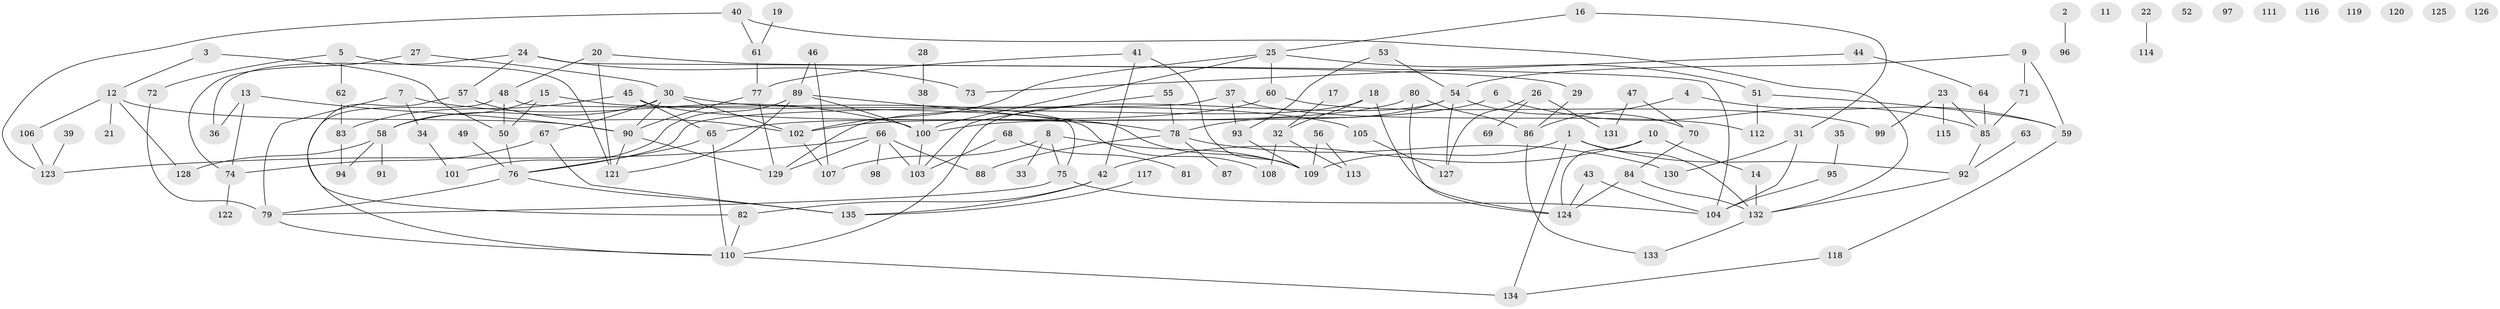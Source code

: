 // Generated by graph-tools (version 1.1) at 2025/00/03/09/25 03:00:40]
// undirected, 135 vertices, 182 edges
graph export_dot {
graph [start="1"]
  node [color=gray90,style=filled];
  1;
  2;
  3;
  4;
  5;
  6;
  7;
  8;
  9;
  10;
  11;
  12;
  13;
  14;
  15;
  16;
  17;
  18;
  19;
  20;
  21;
  22;
  23;
  24;
  25;
  26;
  27;
  28;
  29;
  30;
  31;
  32;
  33;
  34;
  35;
  36;
  37;
  38;
  39;
  40;
  41;
  42;
  43;
  44;
  45;
  46;
  47;
  48;
  49;
  50;
  51;
  52;
  53;
  54;
  55;
  56;
  57;
  58;
  59;
  60;
  61;
  62;
  63;
  64;
  65;
  66;
  67;
  68;
  69;
  70;
  71;
  72;
  73;
  74;
  75;
  76;
  77;
  78;
  79;
  80;
  81;
  82;
  83;
  84;
  85;
  86;
  87;
  88;
  89;
  90;
  91;
  92;
  93;
  94;
  95;
  96;
  97;
  98;
  99;
  100;
  101;
  102;
  103;
  104;
  105;
  106;
  107;
  108;
  109;
  110;
  111;
  112;
  113;
  114;
  115;
  116;
  117;
  118;
  119;
  120;
  121;
  122;
  123;
  124;
  125;
  126;
  127;
  128;
  129;
  130;
  131;
  132;
  133;
  134;
  135;
  1 -- 92;
  1 -- 109;
  1 -- 132;
  1 -- 134;
  2 -- 96;
  3 -- 12;
  3 -- 50;
  4 -- 59;
  4 -- 86;
  5 -- 62;
  5 -- 72;
  5 -- 121;
  6 -- 85;
  6 -- 100;
  7 -- 34;
  7 -- 79;
  7 -- 100;
  8 -- 33;
  8 -- 75;
  8 -- 107;
  8 -- 109;
  9 -- 54;
  9 -- 59;
  9 -- 71;
  10 -- 14;
  10 -- 42;
  10 -- 124;
  12 -- 21;
  12 -- 90;
  12 -- 106;
  12 -- 128;
  13 -- 36;
  13 -- 74;
  13 -- 90;
  14 -- 132;
  15 -- 50;
  15 -- 58;
  15 -- 108;
  16 -- 25;
  16 -- 31;
  17 -- 32;
  18 -- 32;
  18 -- 124;
  18 -- 129;
  19 -- 61;
  20 -- 29;
  20 -- 48;
  20 -- 121;
  22 -- 114;
  23 -- 85;
  23 -- 99;
  23 -- 115;
  24 -- 36;
  24 -- 57;
  24 -- 73;
  24 -- 104;
  25 -- 51;
  25 -- 60;
  25 -- 100;
  25 -- 102;
  26 -- 69;
  26 -- 127;
  26 -- 131;
  27 -- 30;
  27 -- 74;
  28 -- 38;
  29 -- 86;
  30 -- 58;
  30 -- 67;
  30 -- 90;
  30 -- 102;
  30 -- 105;
  31 -- 104;
  31 -- 130;
  32 -- 108;
  32 -- 113;
  34 -- 101;
  35 -- 95;
  37 -- 76;
  37 -- 93;
  37 -- 112;
  38 -- 100;
  39 -- 123;
  40 -- 61;
  40 -- 123;
  40 -- 132;
  41 -- 42;
  41 -- 77;
  41 -- 109;
  42 -- 82;
  42 -- 135;
  43 -- 104;
  43 -- 124;
  44 -- 64;
  44 -- 73;
  45 -- 65;
  45 -- 78;
  45 -- 83;
  46 -- 89;
  46 -- 107;
  47 -- 70;
  47 -- 131;
  48 -- 50;
  48 -- 75;
  48 -- 110;
  49 -- 76;
  50 -- 76;
  51 -- 59;
  51 -- 112;
  53 -- 54;
  53 -- 93;
  54 -- 70;
  54 -- 78;
  54 -- 110;
  54 -- 127;
  55 -- 78;
  55 -- 103;
  56 -- 109;
  56 -- 113;
  57 -- 82;
  57 -- 102;
  58 -- 91;
  58 -- 94;
  58 -- 128;
  59 -- 118;
  60 -- 65;
  60 -- 99;
  61 -- 77;
  62 -- 83;
  63 -- 92;
  64 -- 85;
  65 -- 76;
  65 -- 110;
  66 -- 88;
  66 -- 98;
  66 -- 103;
  66 -- 123;
  66 -- 129;
  67 -- 74;
  67 -- 135;
  68 -- 81;
  68 -- 103;
  70 -- 84;
  71 -- 85;
  72 -- 79;
  74 -- 122;
  75 -- 79;
  75 -- 104;
  76 -- 79;
  76 -- 135;
  77 -- 90;
  77 -- 129;
  78 -- 87;
  78 -- 88;
  78 -- 130;
  79 -- 110;
  80 -- 86;
  80 -- 102;
  80 -- 124;
  82 -- 110;
  83 -- 94;
  84 -- 124;
  84 -- 132;
  85 -- 92;
  86 -- 133;
  89 -- 100;
  89 -- 101;
  89 -- 109;
  89 -- 121;
  90 -- 121;
  90 -- 129;
  92 -- 132;
  93 -- 109;
  95 -- 104;
  100 -- 103;
  102 -- 107;
  105 -- 127;
  106 -- 123;
  110 -- 134;
  117 -- 135;
  118 -- 134;
  132 -- 133;
}

